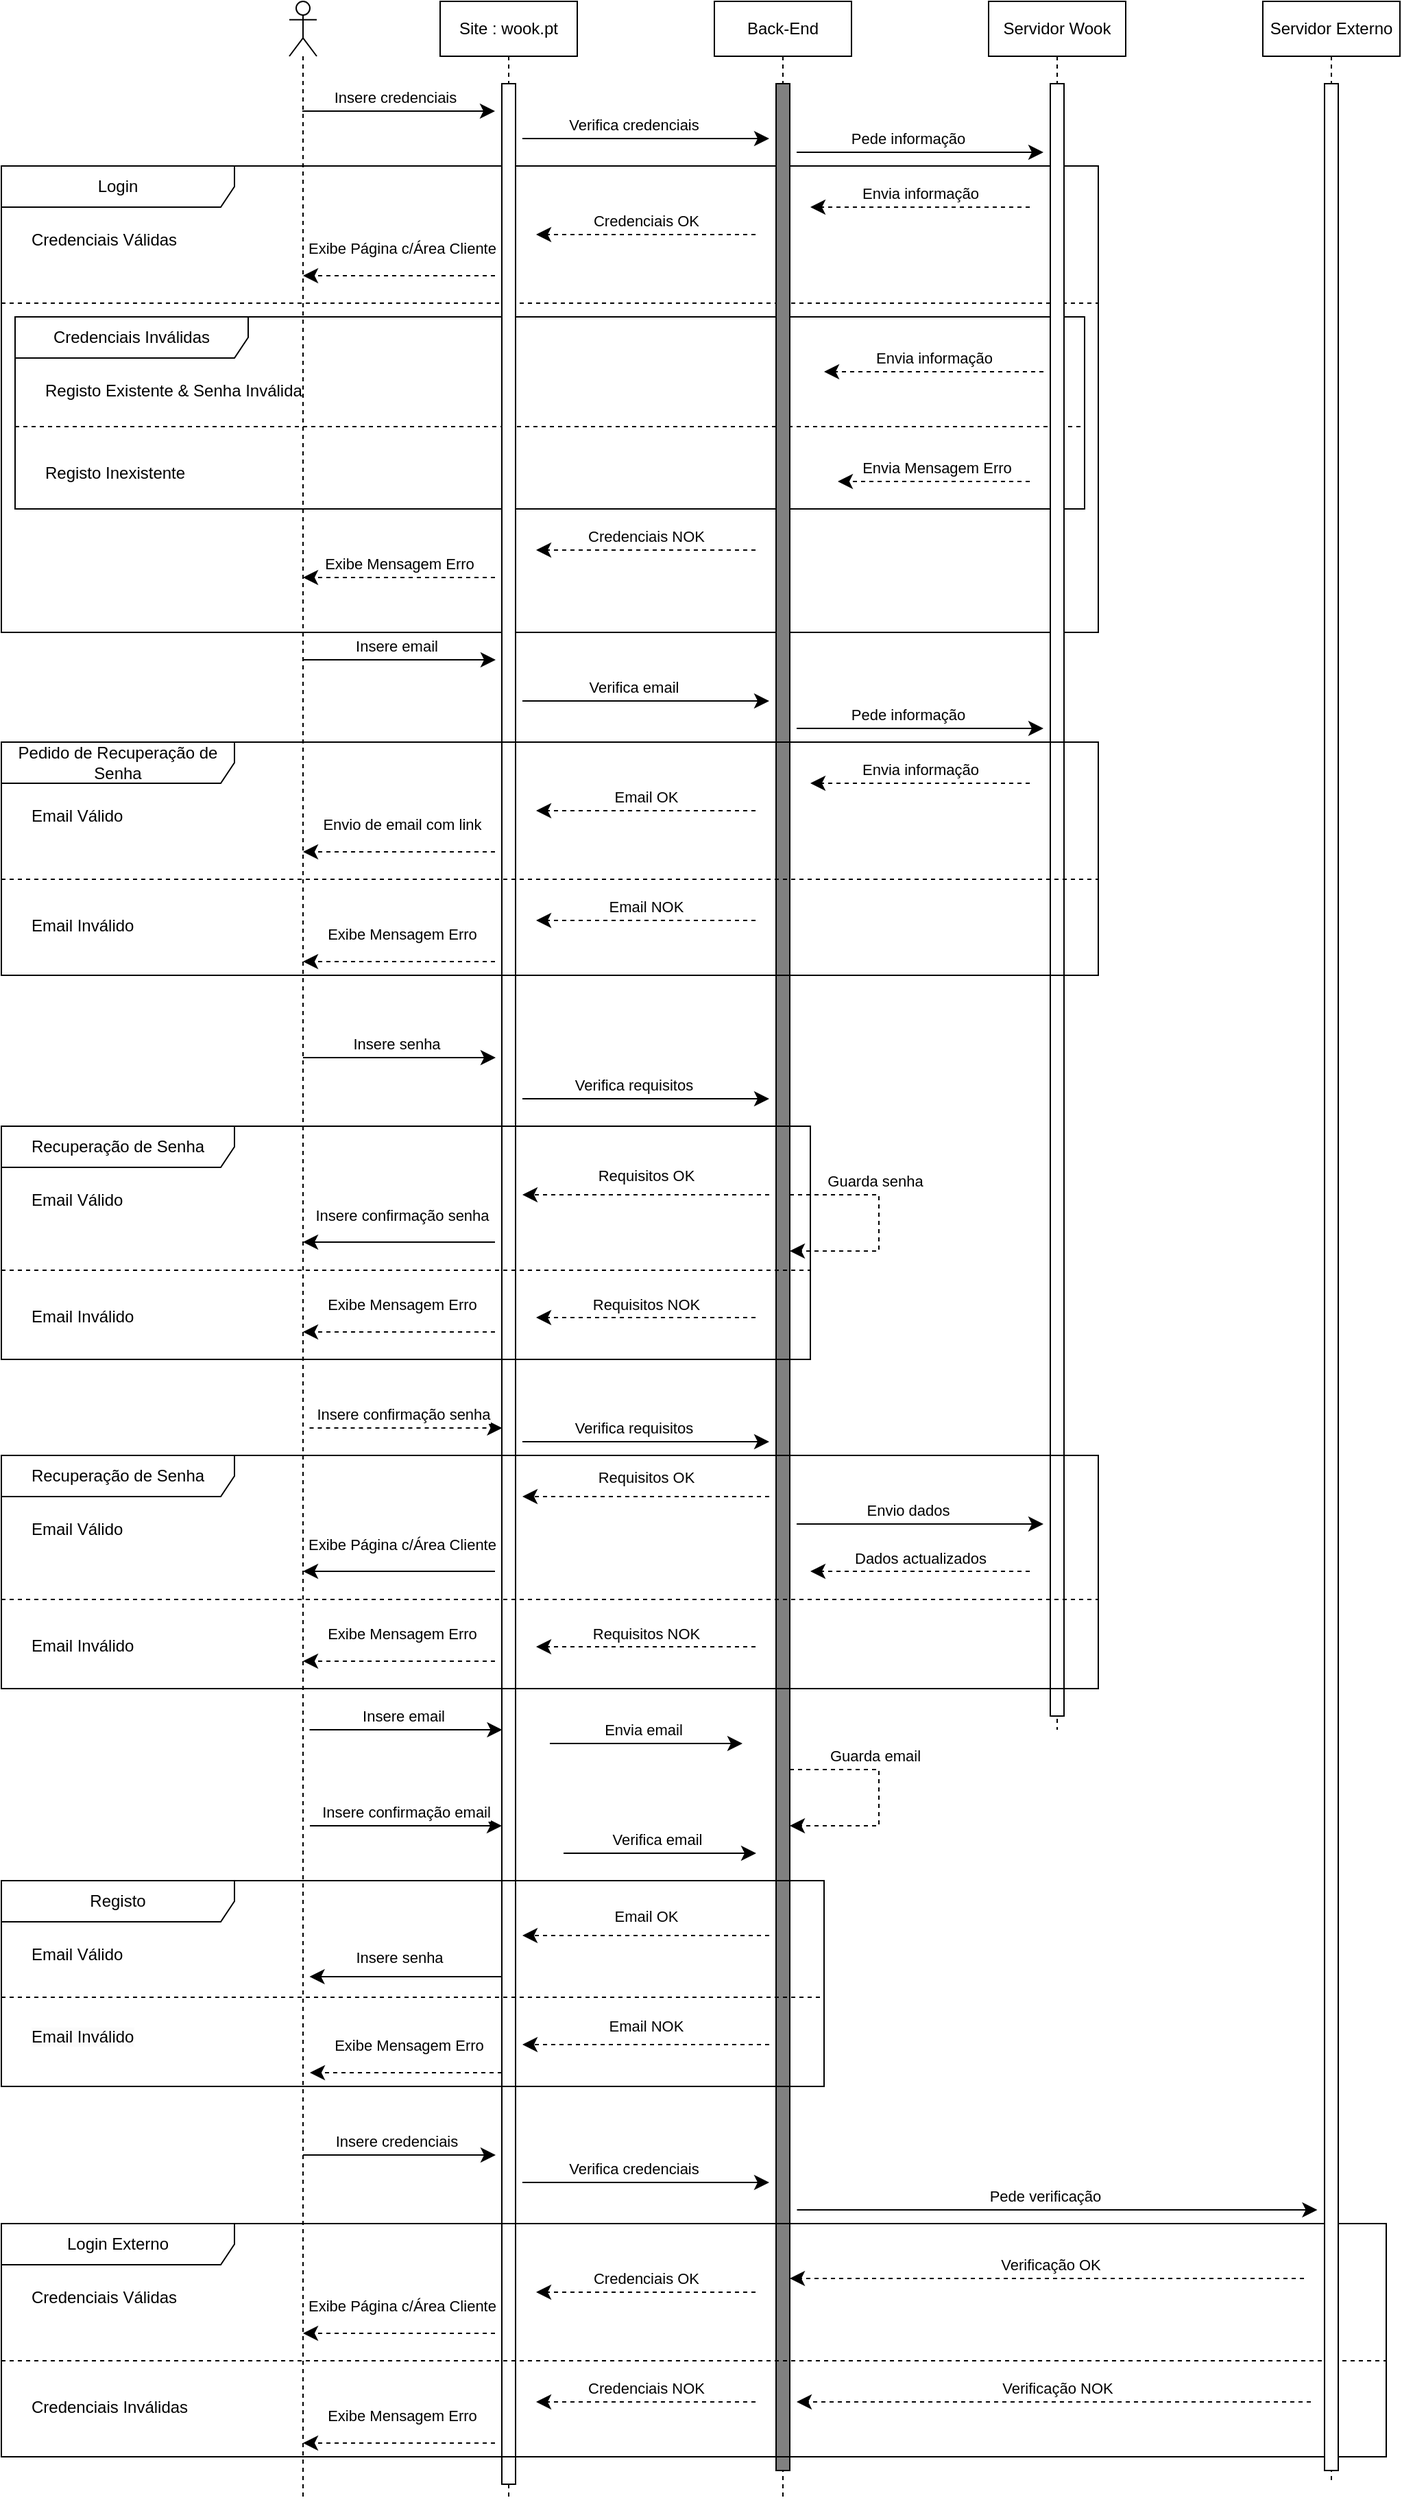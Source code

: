 <mxfile version="22.1.11" type="device">
  <diagram name="Page-1" id="0fuHHSTxeY-91D3XSL-q">
    <mxGraphModel dx="1246" dy="682" grid="1" gridSize="10" guides="1" tooltips="1" connect="1" arrows="1" fold="1" page="1" pageScale="1" pageWidth="3300" pageHeight="4681" math="0" shadow="0">
      <root>
        <mxCell id="0" />
        <mxCell id="1" parent="0" />
        <mxCell id="nYqORLM4quJlw-g1lRyS-1" value="Login" style="shape=umlFrame;whiteSpace=wrap;html=1;pointerEvents=0;recursiveResize=0;container=1;collapsible=0;width=170;" vertex="1" parent="1">
          <mxGeometry x="40" y="160" width="800" height="340" as="geometry" />
        </mxCell>
        <mxCell id="nYqORLM4quJlw-g1lRyS-2" value="Credenciais Válidas" style="text;html=1;" vertex="1" parent="nYqORLM4quJlw-g1lRyS-1">
          <mxGeometry width="120" height="30" relative="1" as="geometry">
            <mxPoint x="20" y="40" as="offset" />
          </mxGeometry>
        </mxCell>
        <mxCell id="nYqORLM4quJlw-g1lRyS-3" value="" style="line;strokeWidth=1;dashed=1;labelPosition=center;verticalLabelPosition=bottom;align=left;verticalAlign=top;spacingLeft=20;spacingTop=15;html=1;whiteSpace=wrap;" vertex="1" parent="nYqORLM4quJlw-g1lRyS-1">
          <mxGeometry y="95" width="800" height="10" as="geometry" />
        </mxCell>
        <mxCell id="nYqORLM4quJlw-g1lRyS-18" value="" style="endArrow=classic;startArrow=none;endFill=1;startFill=0;endSize=8;html=1;verticalAlign=bottom;dashed=1;labelBackgroundColor=none;rounded=0;" edge="1" parent="nYqORLM4quJlw-g1lRyS-1">
          <mxGeometry width="160" relative="1" as="geometry">
            <mxPoint x="750" y="30" as="sourcePoint" />
            <mxPoint x="590" y="30" as="targetPoint" />
          </mxGeometry>
        </mxCell>
        <mxCell id="nYqORLM4quJlw-g1lRyS-19" value="Envia informação" style="edgeLabel;html=1;align=center;verticalAlign=middle;resizable=0;points=[];" vertex="1" connectable="0" parent="nYqORLM4quJlw-g1lRyS-18">
          <mxGeometry x="0.2" relative="1" as="geometry">
            <mxPoint x="16" y="-10" as="offset" />
          </mxGeometry>
        </mxCell>
        <mxCell id="nYqORLM4quJlw-g1lRyS-20" value="" style="endArrow=classic;startArrow=none;endFill=1;startFill=0;endSize=8;html=1;verticalAlign=bottom;dashed=1;labelBackgroundColor=none;rounded=0;" edge="1" parent="nYqORLM4quJlw-g1lRyS-1">
          <mxGeometry width="160" relative="1" as="geometry">
            <mxPoint x="550" y="50" as="sourcePoint" />
            <mxPoint x="390" y="50" as="targetPoint" />
          </mxGeometry>
        </mxCell>
        <mxCell id="nYqORLM4quJlw-g1lRyS-21" value="Credenciais OK" style="edgeLabel;html=1;align=center;verticalAlign=middle;resizable=0;points=[];" vertex="1" connectable="0" parent="nYqORLM4quJlw-g1lRyS-20">
          <mxGeometry x="0.2" relative="1" as="geometry">
            <mxPoint x="16" y="-10" as="offset" />
          </mxGeometry>
        </mxCell>
        <mxCell id="nYqORLM4quJlw-g1lRyS-22" value="" style="endArrow=classic;startArrow=none;endFill=1;startFill=0;endSize=8;html=1;verticalAlign=bottom;dashed=1;labelBackgroundColor=none;rounded=0;" edge="1" parent="nYqORLM4quJlw-g1lRyS-1">
          <mxGeometry width="160" relative="1" as="geometry">
            <mxPoint x="360" y="80" as="sourcePoint" />
            <mxPoint x="220" y="80" as="targetPoint" />
          </mxGeometry>
        </mxCell>
        <mxCell id="nYqORLM4quJlw-g1lRyS-23" value="Exibe Página c/Área Cliente" style="edgeLabel;html=1;align=center;verticalAlign=middle;resizable=0;points=[];" vertex="1" connectable="0" parent="nYqORLM4quJlw-g1lRyS-22">
          <mxGeometry x="0.2" relative="1" as="geometry">
            <mxPoint x="16" y="-20" as="offset" />
          </mxGeometry>
        </mxCell>
        <mxCell id="nYqORLM4quJlw-g1lRyS-24" value="" style="endArrow=classic;startArrow=none;endFill=1;startFill=0;endSize=8;html=1;verticalAlign=bottom;dashed=1;labelBackgroundColor=none;rounded=0;" edge="1" parent="nYqORLM4quJlw-g1lRyS-1">
          <mxGeometry width="160" relative="1" as="geometry">
            <mxPoint x="550" y="280" as="sourcePoint" />
            <mxPoint x="390" y="280" as="targetPoint" />
          </mxGeometry>
        </mxCell>
        <mxCell id="nYqORLM4quJlw-g1lRyS-25" value="Credenciais NOK" style="edgeLabel;html=1;align=center;verticalAlign=middle;resizable=0;points=[];" vertex="1" connectable="0" parent="nYqORLM4quJlw-g1lRyS-24">
          <mxGeometry x="0.2" relative="1" as="geometry">
            <mxPoint x="16" y="-10" as="offset" />
          </mxGeometry>
        </mxCell>
        <mxCell id="nYqORLM4quJlw-g1lRyS-146" value="" style="endArrow=classic;startArrow=none;endFill=1;startFill=0;endSize=8;html=1;verticalAlign=bottom;dashed=1;labelBackgroundColor=none;rounded=0;" edge="1" parent="nYqORLM4quJlw-g1lRyS-1">
          <mxGeometry width="160" relative="1" as="geometry">
            <mxPoint x="360" y="300" as="sourcePoint" />
            <mxPoint x="220" y="300" as="targetPoint" />
          </mxGeometry>
        </mxCell>
        <mxCell id="nYqORLM4quJlw-g1lRyS-147" value="Exibe Mensagem Erro" style="edgeLabel;html=1;align=center;verticalAlign=middle;resizable=0;points=[];" vertex="1" connectable="0" parent="nYqORLM4quJlw-g1lRyS-146">
          <mxGeometry x="0.2" relative="1" as="geometry">
            <mxPoint x="14" y="-10" as="offset" />
          </mxGeometry>
        </mxCell>
        <mxCell id="nYqORLM4quJlw-g1lRyS-148" value="" style="endArrow=classic;startArrow=none;endFill=1;startFill=0;endSize=8;html=1;verticalAlign=bottom;dashed=1;labelBackgroundColor=none;rounded=0;" edge="1" parent="nYqORLM4quJlw-g1lRyS-1">
          <mxGeometry width="160" relative="1" as="geometry">
            <mxPoint x="760" y="150" as="sourcePoint" />
            <mxPoint x="600" y="150" as="targetPoint" />
          </mxGeometry>
        </mxCell>
        <mxCell id="nYqORLM4quJlw-g1lRyS-149" value="Envia informação" style="edgeLabel;html=1;align=center;verticalAlign=middle;resizable=0;points=[];" vertex="1" connectable="0" parent="nYqORLM4quJlw-g1lRyS-148">
          <mxGeometry x="0.2" relative="1" as="geometry">
            <mxPoint x="16" y="-10" as="offset" />
          </mxGeometry>
        </mxCell>
        <mxCell id="nYqORLM4quJlw-g1lRyS-150" value="Credenciais Inválidas" style="shape=umlFrame;whiteSpace=wrap;html=1;pointerEvents=0;recursiveResize=0;container=1;collapsible=0;width=170;" vertex="1" parent="nYqORLM4quJlw-g1lRyS-1">
          <mxGeometry x="10" y="110" width="780" height="140" as="geometry" />
        </mxCell>
        <mxCell id="nYqORLM4quJlw-g1lRyS-151" value="Registo Existente &amp;amp; Senha Inválida" style="text;html=1;" vertex="1" parent="nYqORLM4quJlw-g1lRyS-150">
          <mxGeometry width="120" height="30" relative="1" as="geometry">
            <mxPoint x="20" y="40" as="offset" />
          </mxGeometry>
        </mxCell>
        <mxCell id="nYqORLM4quJlw-g1lRyS-152" value="Registo Inexistente" style="line;strokeWidth=1;dashed=1;labelPosition=center;verticalLabelPosition=bottom;align=left;verticalAlign=top;spacingLeft=20;spacingTop=15;html=1;whiteSpace=wrap;" vertex="1" parent="nYqORLM4quJlw-g1lRyS-150">
          <mxGeometry y="75" width="780" height="10" as="geometry" />
        </mxCell>
        <mxCell id="nYqORLM4quJlw-g1lRyS-27" value="" style="endArrow=classic;startArrow=none;endFill=1;startFill=0;endSize=8;html=1;verticalAlign=bottom;dashed=1;labelBackgroundColor=none;rounded=0;" edge="1" parent="nYqORLM4quJlw-g1lRyS-150">
          <mxGeometry width="160" relative="1" as="geometry">
            <mxPoint x="740" y="120" as="sourcePoint" />
            <mxPoint x="600" y="120" as="targetPoint" />
          </mxGeometry>
        </mxCell>
        <mxCell id="nYqORLM4quJlw-g1lRyS-28" value="Envia Mensagem Erro" style="edgeLabel;html=1;align=center;verticalAlign=middle;resizable=0;points=[];" vertex="1" connectable="0" parent="nYqORLM4quJlw-g1lRyS-27">
          <mxGeometry x="0.2" relative="1" as="geometry">
            <mxPoint x="16" y="-10" as="offset" />
          </mxGeometry>
        </mxCell>
        <mxCell id="nYqORLM4quJlw-g1lRyS-4" value="Back-End" style="shape=umlLifeline;perimeter=lifelinePerimeter;whiteSpace=wrap;html=1;container=1;dropTarget=0;collapsible=0;recursiveResize=0;outlineConnect=0;portConstraint=eastwest;newEdgeStyle={&quot;edgeStyle&quot;:&quot;elbowEdgeStyle&quot;,&quot;elbow&quot;:&quot;vertical&quot;,&quot;curved&quot;:0,&quot;rounded&quot;:0};" vertex="1" parent="1">
          <mxGeometry x="560" y="40" width="100" height="1820" as="geometry" />
        </mxCell>
        <mxCell id="nYqORLM4quJlw-g1lRyS-5" value="" style="html=1;points=[[0,0,0,0,5],[0,1,0,0,-5],[1,0,0,0,5],[1,1,0,0,-5]];perimeter=orthogonalPerimeter;outlineConnect=0;targetShapes=umlLifeline;portConstraint=eastwest;newEdgeStyle={&quot;curved&quot;:0,&quot;rounded&quot;:0};fillColor=#808080;" vertex="1" parent="nYqORLM4quJlw-g1lRyS-4">
          <mxGeometry x="45" y="60" width="10" height="1740" as="geometry" />
        </mxCell>
        <mxCell id="nYqORLM4quJlw-g1lRyS-6" value="Site : wook.pt" style="shape=umlLifeline;perimeter=lifelinePerimeter;whiteSpace=wrap;html=1;container=1;dropTarget=0;collapsible=0;recursiveResize=0;outlineConnect=0;portConstraint=eastwest;newEdgeStyle={&quot;edgeStyle&quot;:&quot;elbowEdgeStyle&quot;,&quot;elbow&quot;:&quot;vertical&quot;,&quot;curved&quot;:0,&quot;rounded&quot;:0};" vertex="1" parent="1">
          <mxGeometry x="360" y="40" width="100" height="1820" as="geometry" />
        </mxCell>
        <mxCell id="nYqORLM4quJlw-g1lRyS-7" value="" style="html=1;points=[[0,0,0,0,5],[0,1,0,0,-5],[1,0,0,0,5],[1,1,0,0,-5]];perimeter=orthogonalPerimeter;outlineConnect=0;targetShapes=umlLifeline;portConstraint=eastwest;newEdgeStyle={&quot;curved&quot;:0,&quot;rounded&quot;:0};" vertex="1" parent="nYqORLM4quJlw-g1lRyS-6">
          <mxGeometry x="45" y="60" width="10" height="1750" as="geometry" />
        </mxCell>
        <mxCell id="nYqORLM4quJlw-g1lRyS-8" value="" style="shape=umlLifeline;perimeter=lifelinePerimeter;whiteSpace=wrap;html=1;container=1;dropTarget=0;collapsible=0;recursiveResize=0;outlineConnect=0;portConstraint=eastwest;newEdgeStyle={&quot;curved&quot;:0,&quot;rounded&quot;:0};participant=umlActor;" vertex="1" parent="1">
          <mxGeometry x="250" y="40" width="20" height="1820" as="geometry" />
        </mxCell>
        <mxCell id="nYqORLM4quJlw-g1lRyS-9" value="Servidor Wook" style="shape=umlLifeline;perimeter=lifelinePerimeter;whiteSpace=wrap;html=1;container=1;dropTarget=0;collapsible=0;recursiveResize=0;outlineConnect=0;portConstraint=eastwest;newEdgeStyle={&quot;edgeStyle&quot;:&quot;elbowEdgeStyle&quot;,&quot;elbow&quot;:&quot;vertical&quot;,&quot;curved&quot;:0,&quot;rounded&quot;:0};" vertex="1" parent="1">
          <mxGeometry x="760" y="40" width="100" height="1260" as="geometry" />
        </mxCell>
        <mxCell id="nYqORLM4quJlw-g1lRyS-10" value="" style="html=1;points=[[0,0,0,0,5],[0,1,0,0,-5],[1,0,0,0,5],[1,1,0,0,-5]];perimeter=orthogonalPerimeter;outlineConnect=0;targetShapes=umlLifeline;portConstraint=eastwest;newEdgeStyle={&quot;curved&quot;:0,&quot;rounded&quot;:0};" vertex="1" parent="nYqORLM4quJlw-g1lRyS-9">
          <mxGeometry x="45" y="60" width="10" height="1190" as="geometry" />
        </mxCell>
        <mxCell id="nYqORLM4quJlw-g1lRyS-12" value="" style="endArrow=classic;startArrow=none;endFill=1;startFill=0;endSize=8;html=1;verticalAlign=bottom;labelBackgroundColor=none;strokeWidth=1;rounded=0;" edge="1" parent="1">
          <mxGeometry width="160" relative="1" as="geometry">
            <mxPoint x="259.5" y="120" as="sourcePoint" />
            <mxPoint x="400" y="120" as="targetPoint" />
            <Array as="points">
              <mxPoint x="330" y="120" />
            </Array>
          </mxGeometry>
        </mxCell>
        <mxCell id="nYqORLM4quJlw-g1lRyS-13" value="Insere credenciais" style="edgeLabel;html=1;align=center;verticalAlign=middle;resizable=0;points=[];" vertex="1" connectable="0" parent="nYqORLM4quJlw-g1lRyS-12">
          <mxGeometry x="-0.313" y="-2" relative="1" as="geometry">
            <mxPoint x="19" y="-12" as="offset" />
          </mxGeometry>
        </mxCell>
        <mxCell id="nYqORLM4quJlw-g1lRyS-14" value="" style="endArrow=classic;startArrow=none;endFill=1;startFill=0;endSize=8;html=1;verticalAlign=bottom;labelBackgroundColor=none;strokeWidth=1;rounded=0;" edge="1" parent="1">
          <mxGeometry width="160" relative="1" as="geometry">
            <mxPoint x="420" y="140" as="sourcePoint" />
            <mxPoint x="600" y="140" as="targetPoint" />
            <Array as="points">
              <mxPoint x="490.5" y="140" />
            </Array>
          </mxGeometry>
        </mxCell>
        <mxCell id="nYqORLM4quJlw-g1lRyS-15" value="Verifica credenciais" style="edgeLabel;html=1;align=center;verticalAlign=middle;resizable=0;points=[];" vertex="1" connectable="0" parent="nYqORLM4quJlw-g1lRyS-14">
          <mxGeometry x="-0.313" y="-2" relative="1" as="geometry">
            <mxPoint x="19" y="-12" as="offset" />
          </mxGeometry>
        </mxCell>
        <mxCell id="nYqORLM4quJlw-g1lRyS-16" value="" style="endArrow=classic;startArrow=none;endFill=1;startFill=0;endSize=8;html=1;verticalAlign=bottom;labelBackgroundColor=none;strokeWidth=1;rounded=0;" edge="1" parent="1">
          <mxGeometry width="160" relative="1" as="geometry">
            <mxPoint x="620" y="150" as="sourcePoint" />
            <mxPoint x="800" y="150" as="targetPoint" />
            <Array as="points">
              <mxPoint x="690.5" y="150" />
            </Array>
          </mxGeometry>
        </mxCell>
        <mxCell id="nYqORLM4quJlw-g1lRyS-17" value="Pede informação" style="edgeLabel;html=1;align=center;verticalAlign=middle;resizable=0;points=[];" vertex="1" connectable="0" parent="nYqORLM4quJlw-g1lRyS-16">
          <mxGeometry x="-0.313" y="-2" relative="1" as="geometry">
            <mxPoint x="19" y="-12" as="offset" />
          </mxGeometry>
        </mxCell>
        <mxCell id="nYqORLM4quJlw-g1lRyS-29" value="Login Externo" style="shape=umlFrame;whiteSpace=wrap;html=1;pointerEvents=0;recursiveResize=0;container=1;collapsible=0;width=170;" vertex="1" parent="1">
          <mxGeometry x="40" y="1660" width="1010" height="170" as="geometry" />
        </mxCell>
        <mxCell id="nYqORLM4quJlw-g1lRyS-30" value="Credenciais Válidas" style="text;html=1;" vertex="1" parent="nYqORLM4quJlw-g1lRyS-29">
          <mxGeometry width="120" height="30" relative="1" as="geometry">
            <mxPoint x="20" y="40" as="offset" />
          </mxGeometry>
        </mxCell>
        <mxCell id="nYqORLM4quJlw-g1lRyS-31" value="Credenciais Inválidas" style="line;strokeWidth=1;dashed=1;labelPosition=center;verticalLabelPosition=bottom;align=left;verticalAlign=top;spacingLeft=20;spacingTop=15;html=1;whiteSpace=wrap;" vertex="1" parent="nYqORLM4quJlw-g1lRyS-29">
          <mxGeometry y="95" width="1010" height="10" as="geometry" />
        </mxCell>
        <mxCell id="nYqORLM4quJlw-g1lRyS-32" value="" style="endArrow=classic;startArrow=none;endFill=1;startFill=0;endSize=8;html=1;verticalAlign=bottom;dashed=1;labelBackgroundColor=none;rounded=0;" edge="1" parent="nYqORLM4quJlw-g1lRyS-29" target="nYqORLM4quJlw-g1lRyS-5">
          <mxGeometry width="160" relative="1" as="geometry">
            <mxPoint x="950" y="40" as="sourcePoint" />
            <mxPoint x="790" y="40" as="targetPoint" />
          </mxGeometry>
        </mxCell>
        <mxCell id="nYqORLM4quJlw-g1lRyS-33" value="Verificação OK" style="edgeLabel;html=1;align=center;verticalAlign=middle;resizable=0;points=[];" vertex="1" connectable="0" parent="nYqORLM4quJlw-g1lRyS-32">
          <mxGeometry x="0.2" relative="1" as="geometry">
            <mxPoint x="40" y="-10" as="offset" />
          </mxGeometry>
        </mxCell>
        <mxCell id="nYqORLM4quJlw-g1lRyS-34" value="" style="endArrow=classic;startArrow=none;endFill=1;startFill=0;endSize=8;html=1;verticalAlign=bottom;dashed=1;labelBackgroundColor=none;rounded=0;" edge="1" parent="nYqORLM4quJlw-g1lRyS-29">
          <mxGeometry width="160" relative="1" as="geometry">
            <mxPoint x="550" y="50" as="sourcePoint" />
            <mxPoint x="390" y="50" as="targetPoint" />
          </mxGeometry>
        </mxCell>
        <mxCell id="nYqORLM4quJlw-g1lRyS-35" value="Credenciais OK" style="edgeLabel;html=1;align=center;verticalAlign=middle;resizable=0;points=[];" vertex="1" connectable="0" parent="nYqORLM4quJlw-g1lRyS-34">
          <mxGeometry x="0.2" relative="1" as="geometry">
            <mxPoint x="16" y="-10" as="offset" />
          </mxGeometry>
        </mxCell>
        <mxCell id="nYqORLM4quJlw-g1lRyS-36" value="" style="endArrow=classic;startArrow=none;endFill=1;startFill=0;endSize=8;html=1;verticalAlign=bottom;dashed=1;labelBackgroundColor=none;rounded=0;" edge="1" parent="nYqORLM4quJlw-g1lRyS-29">
          <mxGeometry width="160" relative="1" as="geometry">
            <mxPoint x="360" y="80" as="sourcePoint" />
            <mxPoint x="220" y="80" as="targetPoint" />
          </mxGeometry>
        </mxCell>
        <mxCell id="nYqORLM4quJlw-g1lRyS-37" value="Exibe Página c/Área Cliente" style="edgeLabel;html=1;align=center;verticalAlign=middle;resizable=0;points=[];" vertex="1" connectable="0" parent="nYqORLM4quJlw-g1lRyS-36">
          <mxGeometry x="0.2" relative="1" as="geometry">
            <mxPoint x="16" y="-20" as="offset" />
          </mxGeometry>
        </mxCell>
        <mxCell id="nYqORLM4quJlw-g1lRyS-38" value="" style="endArrow=classic;startArrow=none;endFill=1;startFill=0;endSize=8;html=1;verticalAlign=bottom;dashed=1;labelBackgroundColor=none;rounded=0;" edge="1" parent="nYqORLM4quJlw-g1lRyS-29">
          <mxGeometry width="160" relative="1" as="geometry">
            <mxPoint x="550" y="130" as="sourcePoint" />
            <mxPoint x="390" y="130" as="targetPoint" />
          </mxGeometry>
        </mxCell>
        <mxCell id="nYqORLM4quJlw-g1lRyS-39" value="Credenciais NOK" style="edgeLabel;html=1;align=center;verticalAlign=middle;resizable=0;points=[];" vertex="1" connectable="0" parent="nYqORLM4quJlw-g1lRyS-38">
          <mxGeometry x="0.2" relative="1" as="geometry">
            <mxPoint x="16" y="-10" as="offset" />
          </mxGeometry>
        </mxCell>
        <mxCell id="nYqORLM4quJlw-g1lRyS-40" value="" style="endArrow=classic;startArrow=none;endFill=1;startFill=0;endSize=8;html=1;verticalAlign=bottom;dashed=1;labelBackgroundColor=none;rounded=0;" edge="1" parent="nYqORLM4quJlw-g1lRyS-29">
          <mxGeometry width="160" relative="1" as="geometry">
            <mxPoint x="360" y="160" as="sourcePoint" />
            <mxPoint x="220" y="160" as="targetPoint" />
          </mxGeometry>
        </mxCell>
        <mxCell id="nYqORLM4quJlw-g1lRyS-41" value="Exibe Mensagem Erro" style="edgeLabel;html=1;align=center;verticalAlign=middle;resizable=0;points=[];" vertex="1" connectable="0" parent="nYqORLM4quJlw-g1lRyS-40">
          <mxGeometry x="0.2" relative="1" as="geometry">
            <mxPoint x="16" y="-20" as="offset" />
          </mxGeometry>
        </mxCell>
        <mxCell id="nYqORLM4quJlw-g1lRyS-144" value="" style="endArrow=classic;startArrow=none;endFill=1;startFill=0;endSize=8;html=1;verticalAlign=bottom;dashed=1;labelBackgroundColor=none;rounded=0;" edge="1" parent="nYqORLM4quJlw-g1lRyS-29">
          <mxGeometry width="160" relative="1" as="geometry">
            <mxPoint x="955" y="130" as="sourcePoint" />
            <mxPoint x="580" y="130" as="targetPoint" />
          </mxGeometry>
        </mxCell>
        <mxCell id="nYqORLM4quJlw-g1lRyS-145" value="Verificação NOK" style="edgeLabel;html=1;align=center;verticalAlign=middle;resizable=0;points=[];" vertex="1" connectable="0" parent="nYqORLM4quJlw-g1lRyS-144">
          <mxGeometry x="0.2" relative="1" as="geometry">
            <mxPoint x="40" y="-10" as="offset" />
          </mxGeometry>
        </mxCell>
        <mxCell id="nYqORLM4quJlw-g1lRyS-42" value="Servidor Externo" style="shape=umlLifeline;perimeter=lifelinePerimeter;whiteSpace=wrap;html=1;container=1;dropTarget=0;collapsible=0;recursiveResize=0;outlineConnect=0;portConstraint=eastwest;newEdgeStyle={&quot;edgeStyle&quot;:&quot;elbowEdgeStyle&quot;,&quot;elbow&quot;:&quot;vertical&quot;,&quot;curved&quot;:0,&quot;rounded&quot;:0};" vertex="1" parent="1">
          <mxGeometry x="960" y="40" width="100" height="1810" as="geometry" />
        </mxCell>
        <mxCell id="nYqORLM4quJlw-g1lRyS-43" value="" style="html=1;points=[[0,0,0,0,5],[0,1,0,0,-5],[1,0,0,0,5],[1,1,0,0,-5]];perimeter=orthogonalPerimeter;outlineConnect=0;targetShapes=umlLifeline;portConstraint=eastwest;newEdgeStyle={&quot;curved&quot;:0,&quot;rounded&quot;:0};" vertex="1" parent="nYqORLM4quJlw-g1lRyS-42">
          <mxGeometry x="45" y="60" width="10" height="1740" as="geometry" />
        </mxCell>
        <mxCell id="nYqORLM4quJlw-g1lRyS-44" value="Pedido de Recuperação de Senha" style="shape=umlFrame;whiteSpace=wrap;html=1;pointerEvents=0;recursiveResize=0;container=1;collapsible=0;width=170;" vertex="1" parent="1">
          <mxGeometry x="40" y="580" width="800" height="170" as="geometry" />
        </mxCell>
        <mxCell id="nYqORLM4quJlw-g1lRyS-45" value="Email Válido" style="text;html=1;" vertex="1" parent="nYqORLM4quJlw-g1lRyS-44">
          <mxGeometry width="120" height="30" relative="1" as="geometry">
            <mxPoint x="20" y="40" as="offset" />
          </mxGeometry>
        </mxCell>
        <mxCell id="nYqORLM4quJlw-g1lRyS-46" value="Email Inválido" style="line;strokeWidth=1;dashed=1;labelPosition=center;verticalLabelPosition=bottom;align=left;verticalAlign=top;spacingLeft=20;spacingTop=15;html=1;whiteSpace=wrap;" vertex="1" parent="nYqORLM4quJlw-g1lRyS-44">
          <mxGeometry y="95" width="800" height="10" as="geometry" />
        </mxCell>
        <mxCell id="nYqORLM4quJlw-g1lRyS-47" value="" style="endArrow=classic;startArrow=none;endFill=1;startFill=0;endSize=8;html=1;verticalAlign=bottom;dashed=1;labelBackgroundColor=none;rounded=0;" edge="1" parent="nYqORLM4quJlw-g1lRyS-44">
          <mxGeometry width="160" relative="1" as="geometry">
            <mxPoint x="750" y="30" as="sourcePoint" />
            <mxPoint x="590" y="30" as="targetPoint" />
          </mxGeometry>
        </mxCell>
        <mxCell id="nYqORLM4quJlw-g1lRyS-48" value="Envia informação" style="edgeLabel;html=1;align=center;verticalAlign=middle;resizable=0;points=[];" vertex="1" connectable="0" parent="nYqORLM4quJlw-g1lRyS-47">
          <mxGeometry x="0.2" relative="1" as="geometry">
            <mxPoint x="16" y="-10" as="offset" />
          </mxGeometry>
        </mxCell>
        <mxCell id="nYqORLM4quJlw-g1lRyS-49" value="" style="endArrow=classic;startArrow=none;endFill=1;startFill=0;endSize=8;html=1;verticalAlign=bottom;dashed=1;labelBackgroundColor=none;rounded=0;" edge="1" parent="nYqORLM4quJlw-g1lRyS-44">
          <mxGeometry width="160" relative="1" as="geometry">
            <mxPoint x="550" y="50" as="sourcePoint" />
            <mxPoint x="390" y="50" as="targetPoint" />
          </mxGeometry>
        </mxCell>
        <mxCell id="nYqORLM4quJlw-g1lRyS-50" value="Email OK" style="edgeLabel;html=1;align=center;verticalAlign=middle;resizable=0;points=[];" vertex="1" connectable="0" parent="nYqORLM4quJlw-g1lRyS-49">
          <mxGeometry x="0.2" relative="1" as="geometry">
            <mxPoint x="16" y="-10" as="offset" />
          </mxGeometry>
        </mxCell>
        <mxCell id="nYqORLM4quJlw-g1lRyS-51" value="" style="endArrow=classic;startArrow=none;endFill=1;startFill=0;endSize=8;html=1;verticalAlign=bottom;dashed=1;labelBackgroundColor=none;rounded=0;" edge="1" parent="nYqORLM4quJlw-g1lRyS-44">
          <mxGeometry width="160" relative="1" as="geometry">
            <mxPoint x="360" y="80" as="sourcePoint" />
            <mxPoint x="220" y="80" as="targetPoint" />
          </mxGeometry>
        </mxCell>
        <mxCell id="nYqORLM4quJlw-g1lRyS-52" value="Envio de email com link" style="edgeLabel;html=1;align=center;verticalAlign=middle;resizable=0;points=[];" vertex="1" connectable="0" parent="nYqORLM4quJlw-g1lRyS-51">
          <mxGeometry x="0.2" relative="1" as="geometry">
            <mxPoint x="16" y="-20" as="offset" />
          </mxGeometry>
        </mxCell>
        <mxCell id="nYqORLM4quJlw-g1lRyS-53" value="" style="endArrow=classic;startArrow=none;endFill=1;startFill=0;endSize=8;html=1;verticalAlign=bottom;dashed=1;labelBackgroundColor=none;rounded=0;" edge="1" parent="nYqORLM4quJlw-g1lRyS-44">
          <mxGeometry width="160" relative="1" as="geometry">
            <mxPoint x="550" y="130" as="sourcePoint" />
            <mxPoint x="390" y="130" as="targetPoint" />
          </mxGeometry>
        </mxCell>
        <mxCell id="nYqORLM4quJlw-g1lRyS-54" value="Email NOK" style="edgeLabel;html=1;align=center;verticalAlign=middle;resizable=0;points=[];" vertex="1" connectable="0" parent="nYqORLM4quJlw-g1lRyS-53">
          <mxGeometry x="0.2" relative="1" as="geometry">
            <mxPoint x="16" y="-10" as="offset" />
          </mxGeometry>
        </mxCell>
        <mxCell id="nYqORLM4quJlw-g1lRyS-55" value="" style="endArrow=classic;startArrow=none;endFill=1;startFill=0;endSize=8;html=1;verticalAlign=bottom;dashed=1;labelBackgroundColor=none;rounded=0;" edge="1" parent="nYqORLM4quJlw-g1lRyS-44">
          <mxGeometry width="160" relative="1" as="geometry">
            <mxPoint x="360" y="160" as="sourcePoint" />
            <mxPoint x="220" y="160" as="targetPoint" />
          </mxGeometry>
        </mxCell>
        <mxCell id="nYqORLM4quJlw-g1lRyS-56" value="Exibe Mensagem Erro" style="edgeLabel;html=1;align=center;verticalAlign=middle;resizable=0;points=[];" vertex="1" connectable="0" parent="nYqORLM4quJlw-g1lRyS-55">
          <mxGeometry x="0.2" relative="1" as="geometry">
            <mxPoint x="16" y="-20" as="offset" />
          </mxGeometry>
        </mxCell>
        <mxCell id="nYqORLM4quJlw-g1lRyS-57" value="" style="endArrow=classic;startArrow=none;endFill=1;startFill=0;endSize=8;html=1;verticalAlign=bottom;labelBackgroundColor=none;strokeWidth=1;rounded=0;" edge="1" parent="1">
          <mxGeometry width="160" relative="1" as="geometry">
            <mxPoint x="260" y="520" as="sourcePoint" />
            <mxPoint x="400.5" y="520" as="targetPoint" />
            <Array as="points">
              <mxPoint x="330.5" y="520" />
            </Array>
          </mxGeometry>
        </mxCell>
        <mxCell id="nYqORLM4quJlw-g1lRyS-58" value="Insere email" style="edgeLabel;html=1;align=center;verticalAlign=middle;resizable=0;points=[];" vertex="1" connectable="0" parent="nYqORLM4quJlw-g1lRyS-57">
          <mxGeometry x="-0.313" y="-2" relative="1" as="geometry">
            <mxPoint x="19" y="-12" as="offset" />
          </mxGeometry>
        </mxCell>
        <mxCell id="nYqORLM4quJlw-g1lRyS-59" value="" style="endArrow=classic;startArrow=none;endFill=1;startFill=0;endSize=8;html=1;verticalAlign=bottom;labelBackgroundColor=none;strokeWidth=1;rounded=0;" edge="1" parent="1">
          <mxGeometry width="160" relative="1" as="geometry">
            <mxPoint x="420" y="550" as="sourcePoint" />
            <mxPoint x="600" y="550" as="targetPoint" />
            <Array as="points">
              <mxPoint x="490.5" y="550" />
            </Array>
          </mxGeometry>
        </mxCell>
        <mxCell id="nYqORLM4quJlw-g1lRyS-60" value="Verifica email" style="edgeLabel;html=1;align=center;verticalAlign=middle;resizable=0;points=[];" vertex="1" connectable="0" parent="nYqORLM4quJlw-g1lRyS-59">
          <mxGeometry x="-0.313" y="-2" relative="1" as="geometry">
            <mxPoint x="19" y="-12" as="offset" />
          </mxGeometry>
        </mxCell>
        <mxCell id="nYqORLM4quJlw-g1lRyS-61" value="" style="endArrow=classic;startArrow=none;endFill=1;startFill=0;endSize=8;html=1;verticalAlign=bottom;labelBackgroundColor=none;strokeWidth=1;rounded=0;" edge="1" parent="1">
          <mxGeometry width="160" relative="1" as="geometry">
            <mxPoint x="620" y="570" as="sourcePoint" />
            <mxPoint x="800" y="570" as="targetPoint" />
            <Array as="points">
              <mxPoint x="690.5" y="570" />
            </Array>
          </mxGeometry>
        </mxCell>
        <mxCell id="nYqORLM4quJlw-g1lRyS-62" value="Pede informação" style="edgeLabel;html=1;align=center;verticalAlign=middle;resizable=0;points=[];" vertex="1" connectable="0" parent="nYqORLM4quJlw-g1lRyS-61">
          <mxGeometry x="-0.313" y="-2" relative="1" as="geometry">
            <mxPoint x="19" y="-12" as="offset" />
          </mxGeometry>
        </mxCell>
        <mxCell id="nYqORLM4quJlw-g1lRyS-63" value="Recuperação de Senha" style="shape=umlFrame;whiteSpace=wrap;html=1;pointerEvents=0;recursiveResize=0;container=1;collapsible=0;width=170;" vertex="1" parent="1">
          <mxGeometry x="40" y="860" width="590" height="170" as="geometry" />
        </mxCell>
        <mxCell id="nYqORLM4quJlw-g1lRyS-64" value="Email Válido" style="text;html=1;" vertex="1" parent="nYqORLM4quJlw-g1lRyS-63">
          <mxGeometry width="120" height="30" relative="1" as="geometry">
            <mxPoint x="20" y="40" as="offset" />
          </mxGeometry>
        </mxCell>
        <mxCell id="nYqORLM4quJlw-g1lRyS-65" value="Email Inválido" style="line;strokeWidth=1;dashed=1;labelPosition=center;verticalLabelPosition=bottom;align=left;verticalAlign=top;spacingLeft=20;spacingTop=15;html=1;whiteSpace=wrap;" vertex="1" parent="nYqORLM4quJlw-g1lRyS-63">
          <mxGeometry y="100" width="590" height="10" as="geometry" />
        </mxCell>
        <mxCell id="nYqORLM4quJlw-g1lRyS-72" value="" style="endArrow=classic;startArrow=none;endFill=1;startFill=0;endSize=8;html=1;verticalAlign=bottom;dashed=1;labelBackgroundColor=none;rounded=0;" edge="1" parent="nYqORLM4quJlw-g1lRyS-63">
          <mxGeometry width="160" relative="1" as="geometry">
            <mxPoint x="550" y="139.5" as="sourcePoint" />
            <mxPoint x="390" y="139.5" as="targetPoint" />
          </mxGeometry>
        </mxCell>
        <mxCell id="nYqORLM4quJlw-g1lRyS-73" value="Requisitos NOK" style="edgeLabel;html=1;align=center;verticalAlign=middle;resizable=0;points=[];" vertex="1" connectable="0" parent="nYqORLM4quJlw-g1lRyS-72">
          <mxGeometry x="0.2" relative="1" as="geometry">
            <mxPoint x="16" y="-10" as="offset" />
          </mxGeometry>
        </mxCell>
        <mxCell id="nYqORLM4quJlw-g1lRyS-74" value="" style="endArrow=classic;startArrow=none;endFill=1;startFill=0;endSize=8;html=1;verticalAlign=bottom;dashed=1;labelBackgroundColor=none;rounded=0;" edge="1" parent="nYqORLM4quJlw-g1lRyS-63">
          <mxGeometry width="160" relative="1" as="geometry">
            <mxPoint x="360" y="150" as="sourcePoint" />
            <mxPoint x="220" y="150" as="targetPoint" />
          </mxGeometry>
        </mxCell>
        <mxCell id="nYqORLM4quJlw-g1lRyS-75" value="Exibe Mensagem Erro" style="edgeLabel;html=1;align=center;verticalAlign=middle;resizable=0;points=[];" vertex="1" connectable="0" parent="nYqORLM4quJlw-g1lRyS-74">
          <mxGeometry x="0.2" relative="1" as="geometry">
            <mxPoint x="16" y="-20" as="offset" />
          </mxGeometry>
        </mxCell>
        <mxCell id="nYqORLM4quJlw-g1lRyS-82" value="" style="endArrow=classic;startArrow=none;endFill=1;startFill=0;endSize=8;html=1;verticalAlign=bottom;labelBackgroundColor=none;strokeWidth=1;rounded=0;dashed=1;" edge="1" parent="nYqORLM4quJlw-g1lRyS-63">
          <mxGeometry width="160" relative="1" as="geometry">
            <mxPoint x="560" y="50" as="sourcePoint" />
            <mxPoint x="380" y="50" as="targetPoint" />
            <Array as="points">
              <mxPoint x="450.5" y="50" />
            </Array>
          </mxGeometry>
        </mxCell>
        <mxCell id="nYqORLM4quJlw-g1lRyS-83" value="Requisitos OK" style="edgeLabel;html=1;align=center;verticalAlign=middle;resizable=0;points=[];" vertex="1" connectable="0" parent="nYqORLM4quJlw-g1lRyS-82">
          <mxGeometry x="-0.313" y="-2" relative="1" as="geometry">
            <mxPoint x="-28" y="-12" as="offset" />
          </mxGeometry>
        </mxCell>
        <mxCell id="nYqORLM4quJlw-g1lRyS-70" value="" style="endArrow=classic;startArrow=none;endFill=1;startFill=0;endSize=8;html=1;verticalAlign=bottom;labelBackgroundColor=none;rounded=0;" edge="1" parent="nYqORLM4quJlw-g1lRyS-63">
          <mxGeometry width="160" relative="1" as="geometry">
            <mxPoint x="360" y="84.5" as="sourcePoint" />
            <mxPoint x="220" y="84.5" as="targetPoint" />
          </mxGeometry>
        </mxCell>
        <mxCell id="nYqORLM4quJlw-g1lRyS-71" value="Insere confirmação senha" style="edgeLabel;html=1;align=center;verticalAlign=middle;resizable=0;points=[];" vertex="1" connectable="0" parent="nYqORLM4quJlw-g1lRyS-70">
          <mxGeometry x="0.2" relative="1" as="geometry">
            <mxPoint x="16" y="-20" as="offset" />
          </mxGeometry>
        </mxCell>
        <mxCell id="nYqORLM4quJlw-g1lRyS-76" value="" style="endArrow=classic;startArrow=none;endFill=1;startFill=0;endSize=8;html=1;verticalAlign=bottom;labelBackgroundColor=none;strokeWidth=1;rounded=0;" edge="1" parent="1">
          <mxGeometry width="160" relative="1" as="geometry">
            <mxPoint x="260" y="810" as="sourcePoint" />
            <mxPoint x="400.5" y="810" as="targetPoint" />
            <Array as="points">
              <mxPoint x="330.5" y="810" />
            </Array>
          </mxGeometry>
        </mxCell>
        <mxCell id="nYqORLM4quJlw-g1lRyS-77" value="Insere senha" style="edgeLabel;html=1;align=center;verticalAlign=middle;resizable=0;points=[];" vertex="1" connectable="0" parent="nYqORLM4quJlw-g1lRyS-76">
          <mxGeometry x="-0.313" y="-2" relative="1" as="geometry">
            <mxPoint x="19" y="-12" as="offset" />
          </mxGeometry>
        </mxCell>
        <mxCell id="nYqORLM4quJlw-g1lRyS-80" value="" style="endArrow=classic;startArrow=none;endFill=1;startFill=0;endSize=8;html=1;verticalAlign=bottom;labelBackgroundColor=none;strokeWidth=1;rounded=0;" edge="1" parent="1">
          <mxGeometry width="160" relative="1" as="geometry">
            <mxPoint x="420" y="840" as="sourcePoint" />
            <mxPoint x="600" y="840" as="targetPoint" />
            <Array as="points">
              <mxPoint x="490.5" y="840" />
            </Array>
          </mxGeometry>
        </mxCell>
        <mxCell id="nYqORLM4quJlw-g1lRyS-81" value="Verifica requisitos" style="edgeLabel;html=1;align=center;verticalAlign=middle;resizable=0;points=[];" vertex="1" connectable="0" parent="nYqORLM4quJlw-g1lRyS-80">
          <mxGeometry x="-0.313" y="-2" relative="1" as="geometry">
            <mxPoint x="19" y="-12" as="offset" />
          </mxGeometry>
        </mxCell>
        <mxCell id="nYqORLM4quJlw-g1lRyS-85" value="Recuperação de Senha" style="shape=umlFrame;whiteSpace=wrap;html=1;pointerEvents=0;recursiveResize=0;container=1;collapsible=0;width=170;" vertex="1" parent="1">
          <mxGeometry x="40" y="1100" width="800" height="170" as="geometry" />
        </mxCell>
        <mxCell id="nYqORLM4quJlw-g1lRyS-86" value="Email Válido" style="text;html=1;" vertex="1" parent="nYqORLM4quJlw-g1lRyS-85">
          <mxGeometry width="120" height="30" relative="1" as="geometry">
            <mxPoint x="20" y="40" as="offset" />
          </mxGeometry>
        </mxCell>
        <mxCell id="nYqORLM4quJlw-g1lRyS-87" value="Email Inválido" style="line;strokeWidth=1;dashed=1;labelPosition=center;verticalLabelPosition=bottom;align=left;verticalAlign=top;spacingLeft=20;spacingTop=15;html=1;whiteSpace=wrap;" vertex="1" parent="nYqORLM4quJlw-g1lRyS-85">
          <mxGeometry y="100" width="800" height="10" as="geometry" />
        </mxCell>
        <mxCell id="nYqORLM4quJlw-g1lRyS-88" value="" style="endArrow=classic;startArrow=none;endFill=1;startFill=0;endSize=8;html=1;verticalAlign=bottom;dashed=1;labelBackgroundColor=none;rounded=0;" edge="1" parent="nYqORLM4quJlw-g1lRyS-85">
          <mxGeometry width="160" relative="1" as="geometry">
            <mxPoint x="550" y="139.5" as="sourcePoint" />
            <mxPoint x="390" y="139.5" as="targetPoint" />
          </mxGeometry>
        </mxCell>
        <mxCell id="nYqORLM4quJlw-g1lRyS-89" value="Requisitos NOK" style="edgeLabel;html=1;align=center;verticalAlign=middle;resizable=0;points=[];" vertex="1" connectable="0" parent="nYqORLM4quJlw-g1lRyS-88">
          <mxGeometry x="0.2" relative="1" as="geometry">
            <mxPoint x="16" y="-10" as="offset" />
          </mxGeometry>
        </mxCell>
        <mxCell id="nYqORLM4quJlw-g1lRyS-90" value="" style="endArrow=classic;startArrow=none;endFill=1;startFill=0;endSize=8;html=1;verticalAlign=bottom;dashed=1;labelBackgroundColor=none;rounded=0;" edge="1" parent="nYqORLM4quJlw-g1lRyS-85">
          <mxGeometry width="160" relative="1" as="geometry">
            <mxPoint x="360" y="150" as="sourcePoint" />
            <mxPoint x="220" y="150" as="targetPoint" />
          </mxGeometry>
        </mxCell>
        <mxCell id="nYqORLM4quJlw-g1lRyS-91" value="Exibe Mensagem Erro" style="edgeLabel;html=1;align=center;verticalAlign=middle;resizable=0;points=[];" vertex="1" connectable="0" parent="nYqORLM4quJlw-g1lRyS-90">
          <mxGeometry x="0.2" relative="1" as="geometry">
            <mxPoint x="16" y="-20" as="offset" />
          </mxGeometry>
        </mxCell>
        <mxCell id="nYqORLM4quJlw-g1lRyS-92" value="" style="endArrow=classic;startArrow=none;endFill=1;startFill=0;endSize=8;html=1;verticalAlign=bottom;labelBackgroundColor=none;strokeWidth=1;rounded=0;dashed=1;" edge="1" parent="nYqORLM4quJlw-g1lRyS-85">
          <mxGeometry width="160" relative="1" as="geometry">
            <mxPoint x="560" y="30" as="sourcePoint" />
            <mxPoint x="380" y="30" as="targetPoint" />
            <Array as="points">
              <mxPoint x="450.5" y="30" />
            </Array>
          </mxGeometry>
        </mxCell>
        <mxCell id="nYqORLM4quJlw-g1lRyS-93" value="Requisitos OK" style="edgeLabel;html=1;align=center;verticalAlign=middle;resizable=0;points=[];" vertex="1" connectable="0" parent="nYqORLM4quJlw-g1lRyS-92">
          <mxGeometry x="-0.313" y="-2" relative="1" as="geometry">
            <mxPoint x="-28" y="-12" as="offset" />
          </mxGeometry>
        </mxCell>
        <mxCell id="nYqORLM4quJlw-g1lRyS-94" value="" style="endArrow=classic;startArrow=none;endFill=1;startFill=0;endSize=8;html=1;verticalAlign=bottom;labelBackgroundColor=none;rounded=0;" edge="1" parent="nYqORLM4quJlw-g1lRyS-85">
          <mxGeometry width="160" relative="1" as="geometry">
            <mxPoint x="360" y="84.5" as="sourcePoint" />
            <mxPoint x="220" y="84.5" as="targetPoint" />
          </mxGeometry>
        </mxCell>
        <mxCell id="nYqORLM4quJlw-g1lRyS-95" value="Exibe Página c/Área Cliente" style="edgeLabel;html=1;align=center;verticalAlign=middle;resizable=0;points=[];" vertex="1" connectable="0" parent="nYqORLM4quJlw-g1lRyS-94">
          <mxGeometry x="0.2" relative="1" as="geometry">
            <mxPoint x="16" y="-20" as="offset" />
          </mxGeometry>
        </mxCell>
        <mxCell id="nYqORLM4quJlw-g1lRyS-102" value="" style="endArrow=classic;startArrow=none;endFill=1;startFill=0;endSize=8;html=1;verticalAlign=bottom;labelBackgroundColor=none;strokeWidth=1;rounded=0;" edge="1" parent="nYqORLM4quJlw-g1lRyS-85">
          <mxGeometry width="160" relative="1" as="geometry">
            <mxPoint x="580" y="50" as="sourcePoint" />
            <mxPoint x="760" y="50" as="targetPoint" />
            <Array as="points">
              <mxPoint x="650.5" y="50" />
            </Array>
          </mxGeometry>
        </mxCell>
        <mxCell id="nYqORLM4quJlw-g1lRyS-103" value="Envio dados" style="edgeLabel;html=1;align=center;verticalAlign=middle;resizable=0;points=[];" vertex="1" connectable="0" parent="nYqORLM4quJlw-g1lRyS-102">
          <mxGeometry x="-0.313" y="-2" relative="1" as="geometry">
            <mxPoint x="19" y="-12" as="offset" />
          </mxGeometry>
        </mxCell>
        <mxCell id="nYqORLM4quJlw-g1lRyS-104" value="" style="endArrow=classic;startArrow=none;endFill=1;startFill=0;endSize=8;html=1;verticalAlign=bottom;dashed=1;labelBackgroundColor=none;rounded=0;" edge="1" parent="nYqORLM4quJlw-g1lRyS-85">
          <mxGeometry width="160" relative="1" as="geometry">
            <mxPoint x="750" y="84.5" as="sourcePoint" />
            <mxPoint x="590" y="84.5" as="targetPoint" />
          </mxGeometry>
        </mxCell>
        <mxCell id="nYqORLM4quJlw-g1lRyS-105" value="Dados actualizados" style="edgeLabel;html=1;align=center;verticalAlign=middle;resizable=0;points=[];" vertex="1" connectable="0" parent="nYqORLM4quJlw-g1lRyS-104">
          <mxGeometry x="0.2" relative="1" as="geometry">
            <mxPoint x="16" y="-10" as="offset" />
          </mxGeometry>
        </mxCell>
        <mxCell id="nYqORLM4quJlw-g1lRyS-96" value="" style="endArrow=classic;startArrow=none;endFill=1;startFill=0;endSize=8;html=1;verticalAlign=bottom;labelBackgroundColor=none;strokeWidth=1;rounded=0;dashed=1;" edge="1" parent="1">
          <mxGeometry width="160" relative="1" as="geometry">
            <mxPoint x="264.75" y="1080" as="sourcePoint" />
            <mxPoint x="405.25" y="1080" as="targetPoint" />
            <Array as="points">
              <mxPoint x="335.25" y="1080" />
            </Array>
          </mxGeometry>
        </mxCell>
        <mxCell id="nYqORLM4quJlw-g1lRyS-97" value="Insere confirmação senha" style="edgeLabel;html=1;align=center;verticalAlign=middle;resizable=0;points=[];" vertex="1" connectable="0" parent="nYqORLM4quJlw-g1lRyS-96">
          <mxGeometry x="-0.313" y="-2" relative="1" as="geometry">
            <mxPoint x="19" y="-12" as="offset" />
          </mxGeometry>
        </mxCell>
        <mxCell id="nYqORLM4quJlw-g1lRyS-98" value="" style="endArrow=classic;startArrow=none;endFill=1;startFill=0;endSize=8;html=1;verticalAlign=bottom;labelBackgroundColor=none;strokeWidth=1;rounded=0;" edge="1" parent="1">
          <mxGeometry width="160" relative="1" as="geometry">
            <mxPoint x="420" y="1090" as="sourcePoint" />
            <mxPoint x="600" y="1090" as="targetPoint" />
            <Array as="points">
              <mxPoint x="490.5" y="1090" />
            </Array>
          </mxGeometry>
        </mxCell>
        <mxCell id="nYqORLM4quJlw-g1lRyS-99" value="Verifica requisitos" style="edgeLabel;html=1;align=center;verticalAlign=middle;resizable=0;points=[];" vertex="1" connectable="0" parent="nYqORLM4quJlw-g1lRyS-98">
          <mxGeometry x="-0.313" y="-2" relative="1" as="geometry">
            <mxPoint x="19" y="-12" as="offset" />
          </mxGeometry>
        </mxCell>
        <mxCell id="nYqORLM4quJlw-g1lRyS-100" value="" style="endArrow=classic;startArrow=none;endFill=1;startFill=0;endSize=8;html=1;verticalAlign=bottom;labelBackgroundColor=none;strokeWidth=1;rounded=0;dashed=1;edgeStyle=orthogonalEdgeStyle;" edge="1" parent="1">
          <mxGeometry width="160" relative="1" as="geometry">
            <mxPoint x="615" y="910" as="sourcePoint" />
            <mxPoint x="615" y="951" as="targetPoint" />
            <Array as="points">
              <mxPoint x="680" y="910" />
              <mxPoint x="680" y="951" />
            </Array>
          </mxGeometry>
        </mxCell>
        <mxCell id="nYqORLM4quJlw-g1lRyS-101" value="Guarda senha" style="edgeLabel;html=1;align=center;verticalAlign=middle;resizable=0;points=[];" vertex="1" connectable="0" parent="nYqORLM4quJlw-g1lRyS-100">
          <mxGeometry x="-0.313" y="-2" relative="1" as="geometry">
            <mxPoint x="3" y="-12" as="offset" />
          </mxGeometry>
        </mxCell>
        <mxCell id="nYqORLM4quJlw-g1lRyS-106" value="Registo" style="shape=umlFrame;whiteSpace=wrap;html=1;pointerEvents=0;recursiveResize=0;container=1;collapsible=0;width=170;" vertex="1" parent="1">
          <mxGeometry x="40" y="1410" width="600" height="150" as="geometry" />
        </mxCell>
        <mxCell id="nYqORLM4quJlw-g1lRyS-107" value="Email Válido" style="text;html=1;" vertex="1" parent="nYqORLM4quJlw-g1lRyS-106">
          <mxGeometry width="120" height="30" relative="1" as="geometry">
            <mxPoint x="20" y="40" as="offset" />
          </mxGeometry>
        </mxCell>
        <mxCell id="nYqORLM4quJlw-g1lRyS-108" value="" style="line;strokeWidth=1;dashed=1;labelPosition=center;verticalLabelPosition=bottom;align=left;verticalAlign=top;spacingLeft=20;spacingTop=15;html=1;whiteSpace=wrap;" vertex="1" parent="nYqORLM4quJlw-g1lRyS-106">
          <mxGeometry y="80" width="600" height="10" as="geometry" />
        </mxCell>
        <mxCell id="nYqORLM4quJlw-g1lRyS-129" value="" style="endArrow=classic;startArrow=none;endFill=1;startFill=0;endSize=8;html=1;verticalAlign=bottom;labelBackgroundColor=none;strokeWidth=1;rounded=0;dashed=1;" edge="1" parent="nYqORLM4quJlw-g1lRyS-106">
          <mxGeometry width="160" relative="1" as="geometry">
            <mxPoint x="560" y="40" as="sourcePoint" />
            <mxPoint x="380" y="40" as="targetPoint" />
            <Array as="points">
              <mxPoint x="450.5" y="40" />
            </Array>
          </mxGeometry>
        </mxCell>
        <mxCell id="nYqORLM4quJlw-g1lRyS-130" value="Email OK" style="edgeLabel;html=1;align=center;verticalAlign=middle;resizable=0;points=[];" vertex="1" connectable="0" parent="nYqORLM4quJlw-g1lRyS-129">
          <mxGeometry x="-0.313" y="-2" relative="1" as="geometry">
            <mxPoint x="-28" y="-12" as="offset" />
          </mxGeometry>
        </mxCell>
        <mxCell id="nYqORLM4quJlw-g1lRyS-131" value="" style="endArrow=classic;startArrow=none;endFill=1;startFill=0;endSize=8;html=1;verticalAlign=bottom;labelBackgroundColor=none;strokeWidth=1;rounded=0;dashed=1;" edge="1" parent="nYqORLM4quJlw-g1lRyS-106">
          <mxGeometry width="160" relative="1" as="geometry">
            <mxPoint x="560" y="119.5" as="sourcePoint" />
            <mxPoint x="380" y="119.5" as="targetPoint" />
            <Array as="points">
              <mxPoint x="450.5" y="119.5" />
            </Array>
          </mxGeometry>
        </mxCell>
        <mxCell id="nYqORLM4quJlw-g1lRyS-132" value="Email NOK" style="edgeLabel;html=1;align=center;verticalAlign=middle;resizable=0;points=[];" vertex="1" connectable="0" parent="nYqORLM4quJlw-g1lRyS-131">
          <mxGeometry x="-0.313" y="-2" relative="1" as="geometry">
            <mxPoint x="-28" y="-12" as="offset" />
          </mxGeometry>
        </mxCell>
        <mxCell id="nYqORLM4quJlw-g1lRyS-133" value="" style="endArrow=classic;startArrow=none;endFill=1;startFill=0;endSize=8;html=1;verticalAlign=bottom;labelBackgroundColor=none;strokeWidth=1;rounded=0;" edge="1" parent="nYqORLM4quJlw-g1lRyS-106">
          <mxGeometry width="160" relative="1" as="geometry">
            <mxPoint x="365.25" y="70" as="sourcePoint" />
            <mxPoint x="224.75" y="70" as="targetPoint" />
            <Array as="points">
              <mxPoint x="295.25" y="70" />
            </Array>
          </mxGeometry>
        </mxCell>
        <mxCell id="nYqORLM4quJlw-g1lRyS-134" value="Insere senha" style="edgeLabel;html=1;align=center;verticalAlign=middle;resizable=0;points=[];" vertex="1" connectable="0" parent="nYqORLM4quJlw-g1lRyS-133">
          <mxGeometry x="-0.313" y="-2" relative="1" as="geometry">
            <mxPoint x="-27" y="-12" as="offset" />
          </mxGeometry>
        </mxCell>
        <mxCell id="nYqORLM4quJlw-g1lRyS-135" value="&lt;span style=&quot;color: rgb(0, 0, 0); font-family: Helvetica; font-size: 12px; font-style: normal; font-variant-ligatures: normal; font-variant-caps: normal; font-weight: 400; letter-spacing: normal; orphans: 2; text-align: left; text-indent: 0px; text-transform: none; widows: 2; word-spacing: 0px; -webkit-text-stroke-width: 0px; background-color: rgb(251, 251, 251); text-decoration-thickness: initial; text-decoration-style: initial; text-decoration-color: initial; float: none; display: inline !important;&quot;&gt;Email Inválido&lt;/span&gt;" style="text;whiteSpace=wrap;html=1;" vertex="1" parent="nYqORLM4quJlw-g1lRyS-106">
          <mxGeometry x="20" y="100" width="100" height="40" as="geometry" />
        </mxCell>
        <mxCell id="nYqORLM4quJlw-g1lRyS-136" value="" style="endArrow=classic;startArrow=none;endFill=1;startFill=0;endSize=8;html=1;verticalAlign=bottom;dashed=1;labelBackgroundColor=none;rounded=0;" edge="1" parent="nYqORLM4quJlw-g1lRyS-106">
          <mxGeometry width="160" relative="1" as="geometry">
            <mxPoint x="365" y="140" as="sourcePoint" />
            <mxPoint x="225" y="140" as="targetPoint" />
          </mxGeometry>
        </mxCell>
        <mxCell id="nYqORLM4quJlw-g1lRyS-137" value="Exibe Mensagem Erro" style="edgeLabel;html=1;align=center;verticalAlign=middle;resizable=0;points=[];" vertex="1" connectable="0" parent="nYqORLM4quJlw-g1lRyS-136">
          <mxGeometry x="0.2" relative="1" as="geometry">
            <mxPoint x="16" y="-20" as="offset" />
          </mxGeometry>
        </mxCell>
        <mxCell id="nYqORLM4quJlw-g1lRyS-117" value="" style="endArrow=classic;startArrow=none;endFill=1;startFill=0;endSize=8;html=1;verticalAlign=bottom;labelBackgroundColor=none;strokeWidth=1;rounded=0;" edge="1" parent="1">
          <mxGeometry width="160" relative="1" as="geometry">
            <mxPoint x="264.75" y="1300" as="sourcePoint" />
            <mxPoint x="405.25" y="1300" as="targetPoint" />
            <Array as="points">
              <mxPoint x="335.25" y="1300" />
            </Array>
          </mxGeometry>
        </mxCell>
        <mxCell id="nYqORLM4quJlw-g1lRyS-118" value="Insere email" style="edgeLabel;html=1;align=center;verticalAlign=middle;resizable=0;points=[];" vertex="1" connectable="0" parent="nYqORLM4quJlw-g1lRyS-117">
          <mxGeometry x="-0.313" y="-2" relative="1" as="geometry">
            <mxPoint x="19" y="-12" as="offset" />
          </mxGeometry>
        </mxCell>
        <mxCell id="nYqORLM4quJlw-g1lRyS-121" value="" style="endArrow=classic;startArrow=none;endFill=1;startFill=0;endSize=8;html=1;verticalAlign=bottom;labelBackgroundColor=none;strokeWidth=1;rounded=0;dashed=1;edgeStyle=orthogonalEdgeStyle;" edge="1" parent="1">
          <mxGeometry width="160" relative="1" as="geometry">
            <mxPoint x="615" y="1329" as="sourcePoint" />
            <mxPoint x="615" y="1370" as="targetPoint" />
            <Array as="points">
              <mxPoint x="680" y="1329" />
              <mxPoint x="680" y="1370" />
            </Array>
          </mxGeometry>
        </mxCell>
        <mxCell id="nYqORLM4quJlw-g1lRyS-122" value="Guarda email" style="edgeLabel;html=1;align=center;verticalAlign=middle;resizable=0;points=[];" vertex="1" connectable="0" parent="nYqORLM4quJlw-g1lRyS-121">
          <mxGeometry x="-0.313" y="-2" relative="1" as="geometry">
            <mxPoint x="3" y="-12" as="offset" />
          </mxGeometry>
        </mxCell>
        <mxCell id="nYqORLM4quJlw-g1lRyS-125" value="" style="endArrow=classic;startArrow=none;endFill=1;startFill=0;endSize=8;html=1;verticalAlign=bottom;labelBackgroundColor=none;strokeWidth=1;rounded=0;" edge="1" parent="1">
          <mxGeometry width="160" relative="1" as="geometry">
            <mxPoint x="440" y="1310" as="sourcePoint" />
            <mxPoint x="580.5" y="1310" as="targetPoint" />
            <Array as="points" />
          </mxGeometry>
        </mxCell>
        <mxCell id="nYqORLM4quJlw-g1lRyS-126" value="Envia email" style="edgeLabel;html=1;align=center;verticalAlign=middle;resizable=0;points=[];" vertex="1" connectable="0" parent="nYqORLM4quJlw-g1lRyS-125">
          <mxGeometry x="-0.313" y="-2" relative="1" as="geometry">
            <mxPoint x="19" y="-12" as="offset" />
          </mxGeometry>
        </mxCell>
        <mxCell id="nYqORLM4quJlw-g1lRyS-115" value="" style="endArrow=classic;startArrow=none;endFill=1;startFill=0;endSize=8;html=1;verticalAlign=bottom;labelBackgroundColor=none;rounded=0;" edge="1" parent="1">
          <mxGeometry width="160" relative="1" as="geometry">
            <mxPoint x="265" y="1370" as="sourcePoint" />
            <mxPoint x="405" y="1370" as="targetPoint" />
          </mxGeometry>
        </mxCell>
        <mxCell id="nYqORLM4quJlw-g1lRyS-116" value="Insere confirmação email" style="edgeLabel;html=1;align=center;verticalAlign=middle;resizable=0;points=[];" vertex="1" connectable="0" parent="nYqORLM4quJlw-g1lRyS-115">
          <mxGeometry x="0.2" relative="1" as="geometry">
            <mxPoint x="-14" y="-10" as="offset" />
          </mxGeometry>
        </mxCell>
        <mxCell id="nYqORLM4quJlw-g1lRyS-127" value="" style="endArrow=classic;startArrow=none;endFill=1;startFill=0;endSize=8;html=1;verticalAlign=bottom;labelBackgroundColor=none;strokeWidth=1;rounded=0;" edge="1" parent="1">
          <mxGeometry width="160" relative="1" as="geometry">
            <mxPoint x="450" y="1390" as="sourcePoint" />
            <mxPoint x="590.5" y="1390" as="targetPoint" />
            <Array as="points" />
          </mxGeometry>
        </mxCell>
        <mxCell id="nYqORLM4quJlw-g1lRyS-128" value="Verifica email" style="edgeLabel;html=1;align=center;verticalAlign=middle;resizable=0;points=[];" vertex="1" connectable="0" parent="nYqORLM4quJlw-g1lRyS-127">
          <mxGeometry x="-0.313" y="-2" relative="1" as="geometry">
            <mxPoint x="19" y="-12" as="offset" />
          </mxGeometry>
        </mxCell>
        <mxCell id="nYqORLM4quJlw-g1lRyS-138" value="" style="endArrow=classic;startArrow=none;endFill=1;startFill=0;endSize=8;html=1;verticalAlign=bottom;labelBackgroundColor=none;strokeWidth=1;rounded=0;" edge="1" parent="1">
          <mxGeometry width="160" relative="1" as="geometry">
            <mxPoint x="260" y="1610" as="sourcePoint" />
            <mxPoint x="400.5" y="1610" as="targetPoint" />
            <Array as="points">
              <mxPoint x="330.5" y="1610" />
            </Array>
          </mxGeometry>
        </mxCell>
        <mxCell id="nYqORLM4quJlw-g1lRyS-139" value="Insere credenciais" style="edgeLabel;html=1;align=center;verticalAlign=middle;resizable=0;points=[];" vertex="1" connectable="0" parent="nYqORLM4quJlw-g1lRyS-138">
          <mxGeometry x="-0.313" y="-2" relative="1" as="geometry">
            <mxPoint x="19" y="-12" as="offset" />
          </mxGeometry>
        </mxCell>
        <mxCell id="nYqORLM4quJlw-g1lRyS-140" value="" style="endArrow=classic;startArrow=none;endFill=1;startFill=0;endSize=8;html=1;verticalAlign=bottom;labelBackgroundColor=none;strokeWidth=1;rounded=0;" edge="1" parent="1">
          <mxGeometry width="160" relative="1" as="geometry">
            <mxPoint x="420" y="1630" as="sourcePoint" />
            <mxPoint x="600" y="1630" as="targetPoint" />
            <Array as="points">
              <mxPoint x="490.5" y="1630" />
            </Array>
          </mxGeometry>
        </mxCell>
        <mxCell id="nYqORLM4quJlw-g1lRyS-141" value="Verifica credenciais" style="edgeLabel;html=1;align=center;verticalAlign=middle;resizable=0;points=[];" vertex="1" connectable="0" parent="nYqORLM4quJlw-g1lRyS-140">
          <mxGeometry x="-0.313" y="-2" relative="1" as="geometry">
            <mxPoint x="19" y="-12" as="offset" />
          </mxGeometry>
        </mxCell>
        <mxCell id="nYqORLM4quJlw-g1lRyS-142" value="" style="endArrow=classic;startArrow=none;endFill=1;startFill=0;endSize=8;html=1;verticalAlign=bottom;labelBackgroundColor=none;strokeWidth=1;rounded=0;" edge="1" parent="1">
          <mxGeometry width="160" relative="1" as="geometry">
            <mxPoint x="620.25" y="1650" as="sourcePoint" />
            <mxPoint x="999.75" y="1650" as="targetPoint" />
            <Array as="points">
              <mxPoint x="660.25" y="1650" />
              <mxPoint x="690.75" y="1650" />
              <mxPoint x="790.25" y="1650" />
            </Array>
          </mxGeometry>
        </mxCell>
        <mxCell id="nYqORLM4quJlw-g1lRyS-143" value="Pede verificação" style="edgeLabel;html=1;align=center;verticalAlign=middle;resizable=0;points=[];" vertex="1" connectable="0" parent="nYqORLM4quJlw-g1lRyS-142">
          <mxGeometry x="-0.313" y="-2" relative="1" as="geometry">
            <mxPoint x="50" y="-12" as="offset" />
          </mxGeometry>
        </mxCell>
      </root>
    </mxGraphModel>
  </diagram>
</mxfile>
